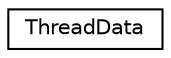 digraph G
{
  edge [fontname="Helvetica",fontsize="10",labelfontname="Helvetica",labelfontsize="10"];
  node [fontname="Helvetica",fontsize="10",shape=record];
  rankdir=LR;
  Node1 [label="ThreadData",height=0.2,width=0.4,color="black", fillcolor="white", style="filled",URL="$de/d7d/structThreadData.html"];
}
